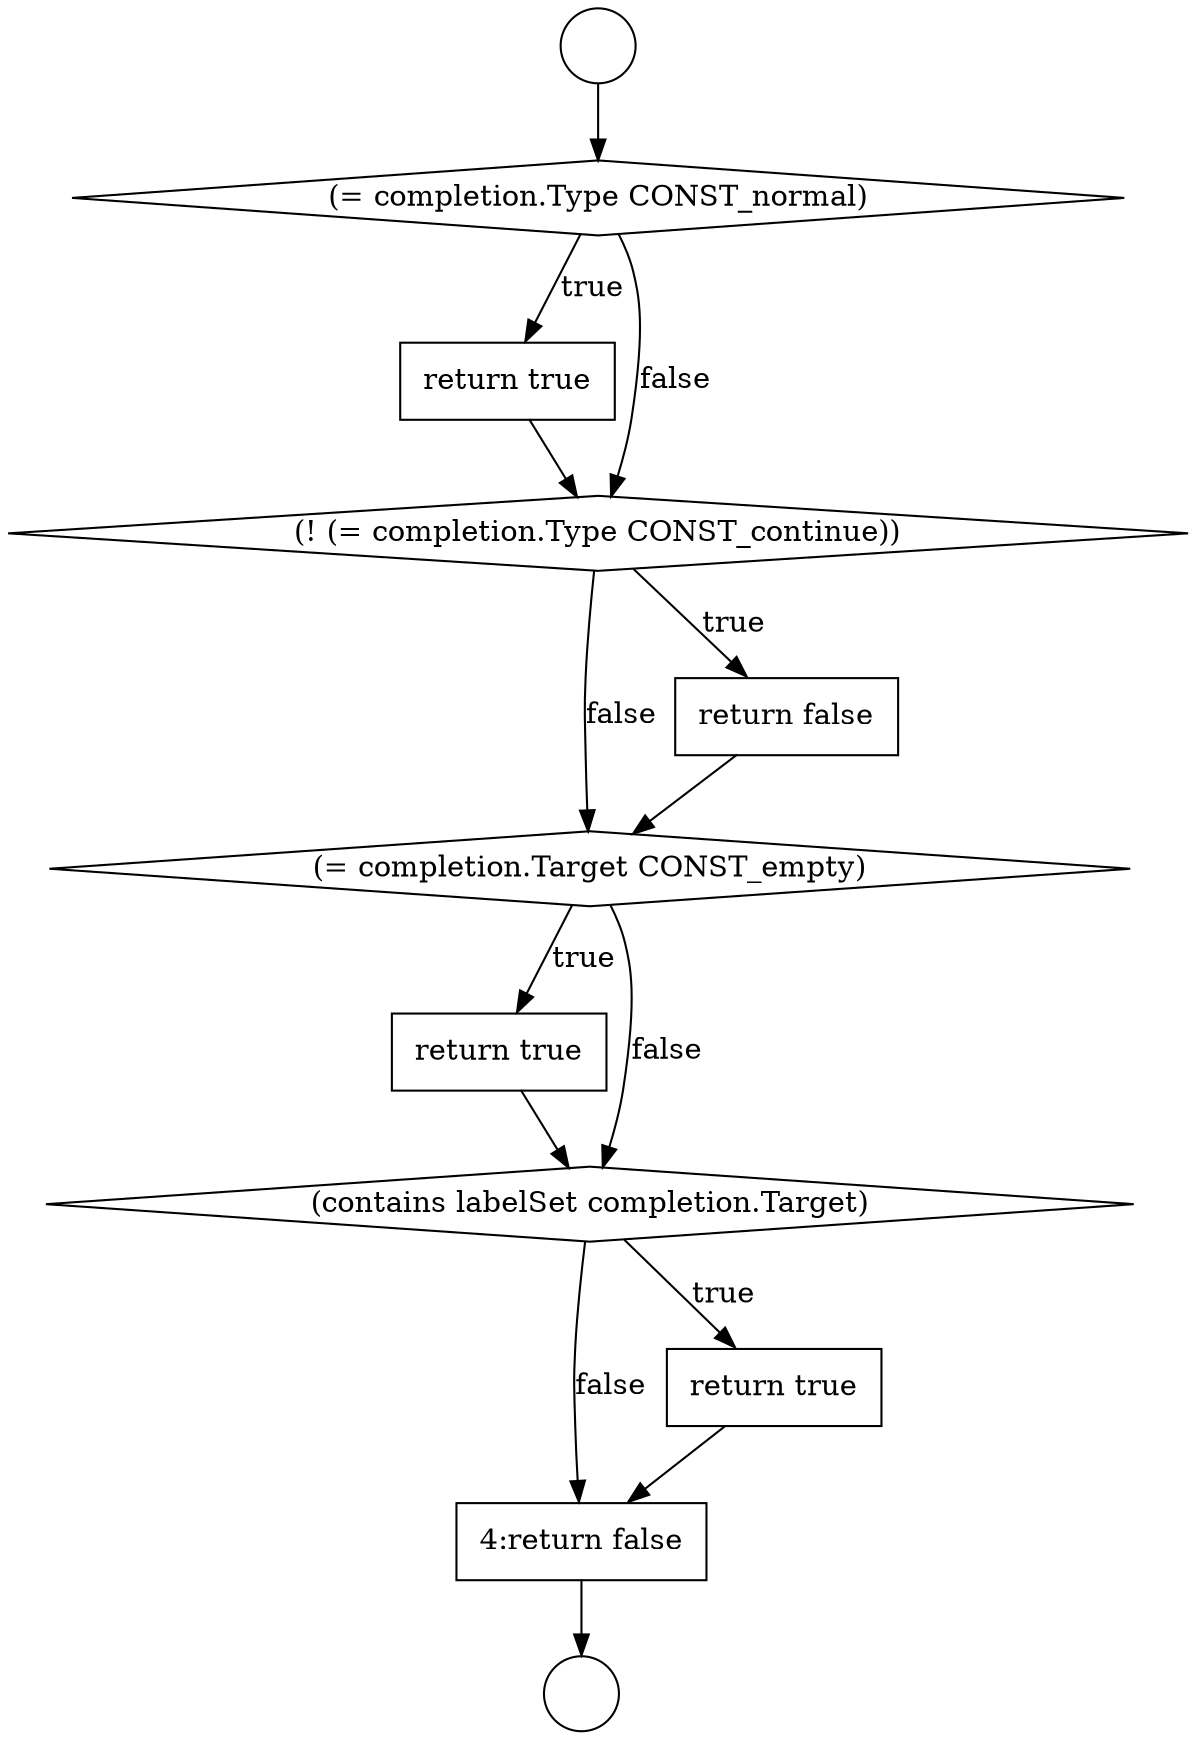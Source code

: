 digraph {
  node6199 [shape=diamond, label=<<font color="black">(= completion.Type CONST_normal)</font>> color="black" fillcolor="white" style=filled]
  node6204 [shape=none, margin=0, label=<<font color="black">
    <table border="0" cellborder="1" cellspacing="0" cellpadding="10">
      <tr><td align="left">return true</td></tr>
    </table>
  </font>> color="black" fillcolor="white" style=filled]
  node6200 [shape=none, margin=0, label=<<font color="black">
    <table border="0" cellborder="1" cellspacing="0" cellpadding="10">
      <tr><td align="left">return true</td></tr>
    </table>
  </font>> color="black" fillcolor="white" style=filled]
  node6207 [shape=none, margin=0, label=<<font color="black">
    <table border="0" cellborder="1" cellspacing="0" cellpadding="10">
      <tr><td align="left">4:return false</td></tr>
    </table>
  </font>> color="black" fillcolor="white" style=filled]
  node6203 [shape=diamond, label=<<font color="black">(= completion.Target CONST_empty)</font>> color="black" fillcolor="white" style=filled]
  node6197 [shape=circle label=" " color="black" fillcolor="white" style=filled]
  node6202 [shape=none, margin=0, label=<<font color="black">
    <table border="0" cellborder="1" cellspacing="0" cellpadding="10">
      <tr><td align="left">return false</td></tr>
    </table>
  </font>> color="black" fillcolor="white" style=filled]
  node6206 [shape=none, margin=0, label=<<font color="black">
    <table border="0" cellborder="1" cellspacing="0" cellpadding="10">
      <tr><td align="left">return true</td></tr>
    </table>
  </font>> color="black" fillcolor="white" style=filled]
  node6198 [shape=circle label=" " color="black" fillcolor="white" style=filled]
  node6201 [shape=diamond, label=<<font color="black">(! (= completion.Type CONST_continue))</font>> color="black" fillcolor="white" style=filled]
  node6205 [shape=diamond, label=<<font color="black">(contains labelSet completion.Target)</font>> color="black" fillcolor="white" style=filled]
  node6201 -> node6202 [label=<<font color="black">true</font>> color="black"]
  node6201 -> node6203 [label=<<font color="black">false</font>> color="black"]
  node6206 -> node6207 [ color="black"]
  node6204 -> node6205 [ color="black"]
  node6199 -> node6200 [label=<<font color="black">true</font>> color="black"]
  node6199 -> node6201 [label=<<font color="black">false</font>> color="black"]
  node6203 -> node6204 [label=<<font color="black">true</font>> color="black"]
  node6203 -> node6205 [label=<<font color="black">false</font>> color="black"]
  node6202 -> node6203 [ color="black"]
  node6200 -> node6201 [ color="black"]
  node6205 -> node6206 [label=<<font color="black">true</font>> color="black"]
  node6205 -> node6207 [label=<<font color="black">false</font>> color="black"]
  node6207 -> node6198 [ color="black"]
  node6197 -> node6199 [ color="black"]
}
